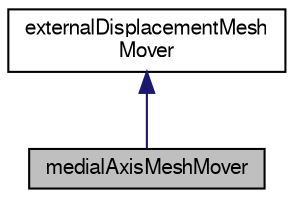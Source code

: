 digraph "medialAxisMeshMover"
{
  bgcolor="transparent";
  edge [fontname="FreeSans",fontsize="10",labelfontname="FreeSans",labelfontsize="10"];
  node [fontname="FreeSans",fontsize="10",shape=record];
  Node0 [label="medialAxisMeshMover",height=0.2,width=0.4,color="black", fillcolor="grey75", style="filled", fontcolor="black"];
  Node1 -> Node0 [dir="back",color="midnightblue",fontsize="10",style="solid",fontname="FreeSans"];
  Node1 [label="externalDisplacementMesh\lMover",height=0.2,width=0.4,color="black",URL="$a24650.html",tooltip="Virtual base class for mesh movers with externally provided displacement field giving the boundary co..."];
}
